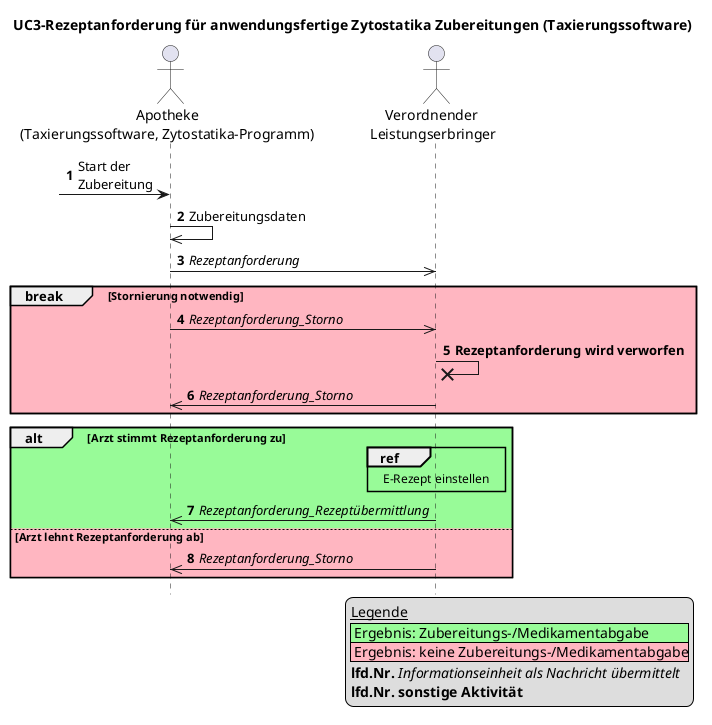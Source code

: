 @startuml name = "UC3-Rezeptanforderung-Taxierungssoftware"


skinparam maxMessageSize 300

title UC3-Rezeptanforderung für anwendungsfertige Zytostatika Zubereitungen (Taxierungssoftware)
hide footbox
autonumber


actor "Apotheke\n(Taxierungssoftware, Zytostatika-Programm)" as AVS
actor "Verordnender \nLeistungserbringer" as Arzt

participant "Primärsystem" as Arzt


legend bottom right
    __Legende__
    |<#PaleGreen> Ergebnis: Zubereitungs-/Medikamentabgabe|
    |<#LightPink> Ergebnis: keine Zubereitungs-/Medikamentabgabe|
    **lfd.Nr.** //Informationseinheit als Nachricht übermittelt//
    **lfd.Nr.** **sonstige Aktivität**
endlegend

?-> AVS: Start der \nZubereitung

AVS ->> AVS: Zubereitungsdaten

AVS ->> Arzt: //Rezeptanforderung//

break #LightPink Stornierung notwendig
    AVS ->> Arzt: //Rezeptanforderung_Storno//
    Arzt ->x Arzt: **Rezeptanforderung wird verworfen**
    Arzt ->> AVS: //Rezeptanforderung_Storno//
end

alt #PaleGreen Arzt stimmt Rezeptanforderung zu
    ref over Arzt, Arzt #lightyellow
        E-Rezept einstellen
    end ref
    Arzt ->> AVS: //Rezeptanforderung_Rezeptübermittlung//
else #LightPink Arzt lehnt Rezeptanforderung ab
    Arzt ->> AVS: //Rezeptanforderung_Storno//

end

@enduml